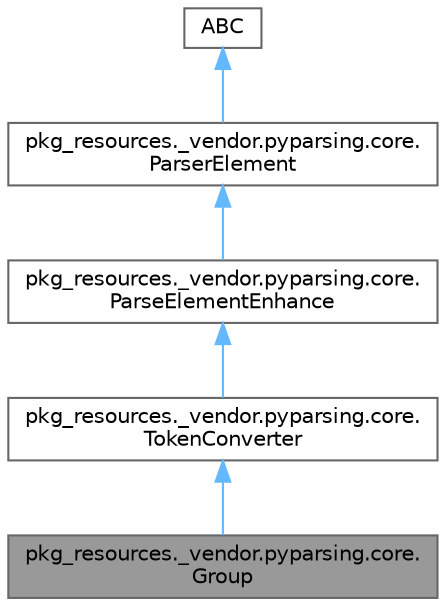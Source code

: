 digraph "pkg_resources._vendor.pyparsing.core.Group"
{
 // LATEX_PDF_SIZE
  bgcolor="transparent";
  edge [fontname=Helvetica,fontsize=10,labelfontname=Helvetica,labelfontsize=10];
  node [fontname=Helvetica,fontsize=10,shape=box,height=0.2,width=0.4];
  Node1 [id="Node000001",label="pkg_resources._vendor.pyparsing.core.\lGroup",height=0.2,width=0.4,color="gray40", fillcolor="grey60", style="filled", fontcolor="black",tooltip=" "];
  Node2 -> Node1 [id="edge1_Node000001_Node000002",dir="back",color="steelblue1",style="solid",tooltip=" "];
  Node2 [id="Node000002",label="pkg_resources._vendor.pyparsing.core.\lTokenConverter",height=0.2,width=0.4,color="gray40", fillcolor="white", style="filled",URL="$classpkg__resources_1_1__vendor_1_1pyparsing_1_1core_1_1_token_converter.html",tooltip=" "];
  Node3 -> Node2 [id="edge2_Node000002_Node000003",dir="back",color="steelblue1",style="solid",tooltip=" "];
  Node3 [id="Node000003",label="pkg_resources._vendor.pyparsing.core.\lParseElementEnhance",height=0.2,width=0.4,color="gray40", fillcolor="white", style="filled",URL="$classpkg__resources_1_1__vendor_1_1pyparsing_1_1core_1_1_parse_element_enhance.html",tooltip=" "];
  Node4 -> Node3 [id="edge3_Node000003_Node000004",dir="back",color="steelblue1",style="solid",tooltip=" "];
  Node4 [id="Node000004",label="pkg_resources._vendor.pyparsing.core.\lParserElement",height=0.2,width=0.4,color="gray40", fillcolor="white", style="filled",URL="$classpkg__resources_1_1__vendor_1_1pyparsing_1_1core_1_1_parser_element.html",tooltip=" "];
  Node5 -> Node4 [id="edge4_Node000004_Node000005",dir="back",color="steelblue1",style="solid",tooltip=" "];
  Node5 [id="Node000005",label="ABC",height=0.2,width=0.4,color="gray40", fillcolor="white", style="filled",tooltip=" "];
}
